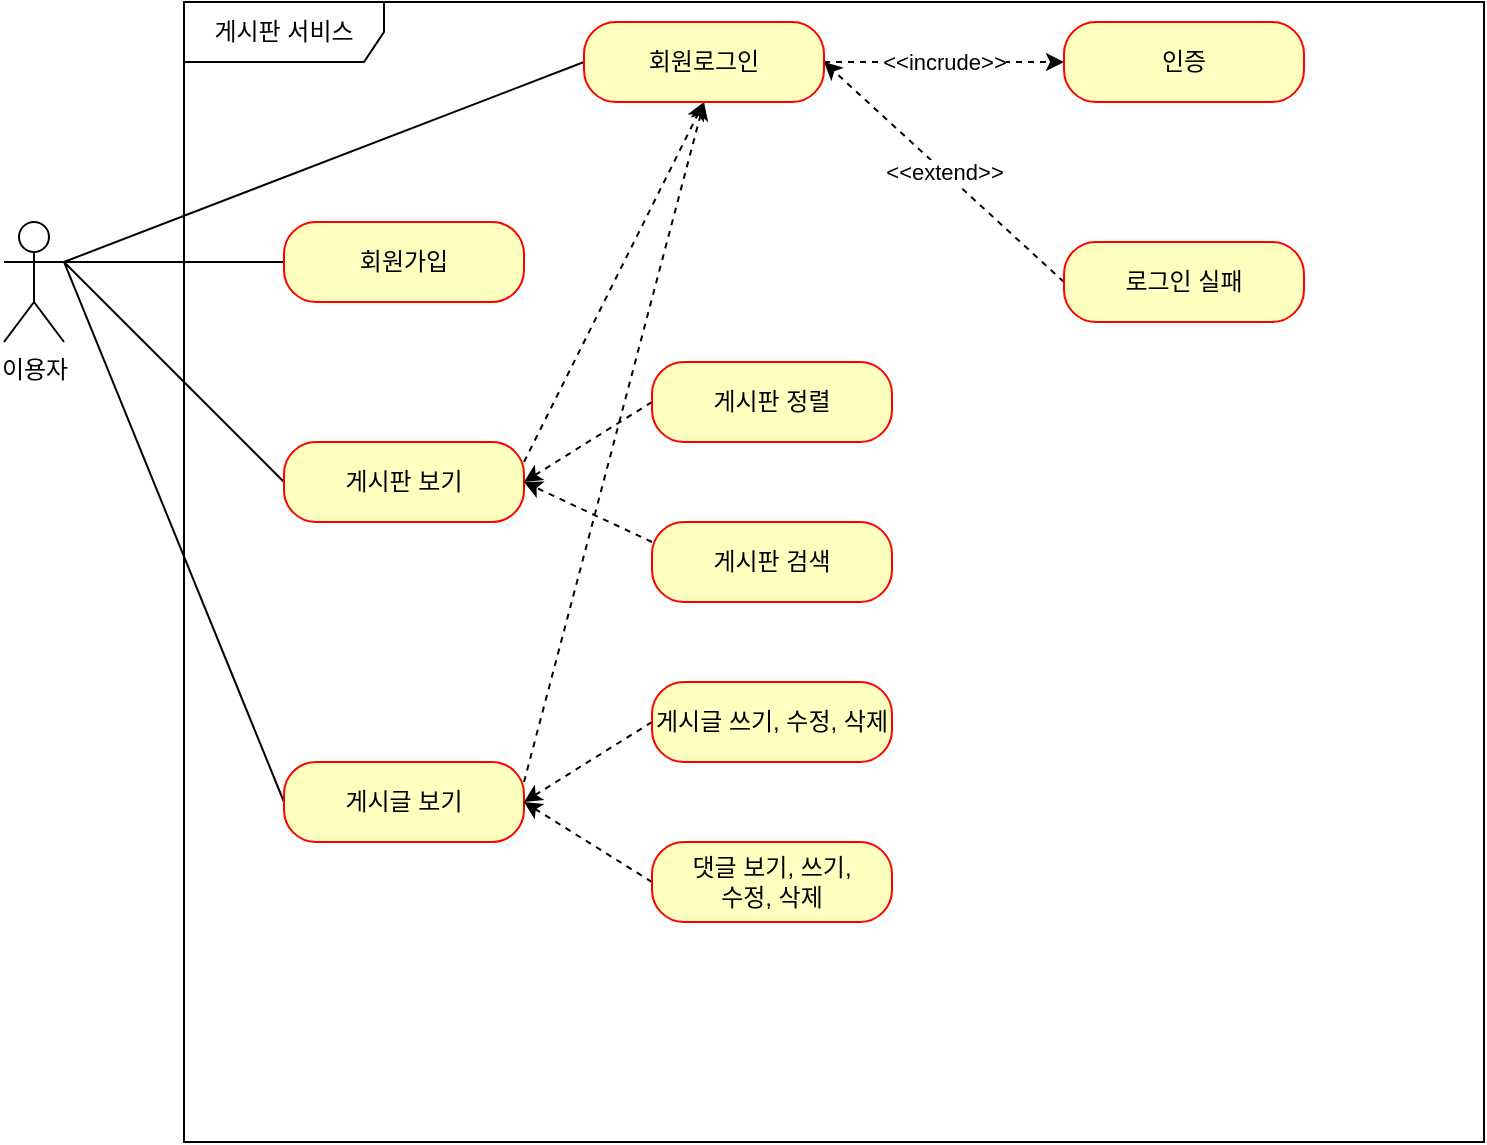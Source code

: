 <mxfile version="21.5.0" type="github">
  <diagram name="페이지-1" id="yi1psPoBtI-C4k0vAu7a">
    <mxGraphModel dx="1434" dy="758" grid="1" gridSize="10" guides="1" tooltips="1" connect="1" arrows="1" fold="1" page="1" pageScale="1" pageWidth="827" pageHeight="1169" math="0" shadow="0">
      <root>
        <mxCell id="0" />
        <mxCell id="1" parent="0" />
        <mxCell id="7tPRHi4h5dOAHcFadUlK-1" value="이용자" style="shape=umlActor;verticalLabelPosition=bottom;verticalAlign=top;html=1;" vertex="1" parent="1">
          <mxGeometry x="30" y="150" width="30" height="60" as="geometry" />
        </mxCell>
        <mxCell id="7tPRHi4h5dOAHcFadUlK-4" value="게시판 서비스" style="shape=umlFrame;whiteSpace=wrap;html=1;pointerEvents=0;width=100;height=30;" vertex="1" parent="1">
          <mxGeometry x="120" y="40" width="650" height="570" as="geometry" />
        </mxCell>
        <mxCell id="7tPRHi4h5dOAHcFadUlK-18" value="" style="rounded=0;orthogonalLoop=1;jettySize=auto;html=1;endArrow=none;endFill=0;entryX=1;entryY=0.333;entryDx=0;entryDy=0;entryPerimeter=0;" edge="1" parent="1" source="7tPRHi4h5dOAHcFadUlK-7" target="7tPRHi4h5dOAHcFadUlK-1">
          <mxGeometry relative="1" as="geometry" />
        </mxCell>
        <mxCell id="7tPRHi4h5dOAHcFadUlK-7" value="회원가입" style="rounded=1;whiteSpace=wrap;html=1;arcSize=40;fontColor=#000000;fillColor=#ffffc0;strokeColor=#ff0000;" vertex="1" parent="1">
          <mxGeometry x="170" y="150" width="120" height="40" as="geometry" />
        </mxCell>
        <mxCell id="7tPRHi4h5dOAHcFadUlK-23" style="rounded=0;orthogonalLoop=1;jettySize=auto;html=1;exitX=0;exitY=0.5;exitDx=0;exitDy=0;endArrow=none;endFill=0;entryX=1;entryY=0.333;entryDx=0;entryDy=0;entryPerimeter=0;" edge="1" parent="1" source="7tPRHi4h5dOAHcFadUlK-9" target="7tPRHi4h5dOAHcFadUlK-1">
          <mxGeometry relative="1" as="geometry" />
        </mxCell>
        <mxCell id="7tPRHi4h5dOAHcFadUlK-27" style="rounded=0;orthogonalLoop=1;jettySize=auto;html=1;exitX=1;exitY=0.25;exitDx=0;exitDy=0;entryX=0.5;entryY=1;entryDx=0;entryDy=0;dashed=1;" edge="1" parent="1" source="7tPRHi4h5dOAHcFadUlK-9" target="7tPRHi4h5dOAHcFadUlK-11">
          <mxGeometry relative="1" as="geometry" />
        </mxCell>
        <mxCell id="7tPRHi4h5dOAHcFadUlK-9" value="게시판 보기" style="rounded=1;whiteSpace=wrap;html=1;arcSize=40;fontColor=#000000;fillColor=#ffffc0;strokeColor=#ff0000;" vertex="1" parent="1">
          <mxGeometry x="170" y="260" width="120" height="40" as="geometry" />
        </mxCell>
        <mxCell id="7tPRHi4h5dOAHcFadUlK-24" style="rounded=0;orthogonalLoop=1;jettySize=auto;html=1;exitX=0;exitY=0.5;exitDx=0;exitDy=0;endArrow=none;endFill=0;entryX=1;entryY=0.333;entryDx=0;entryDy=0;entryPerimeter=0;" edge="1" parent="1" source="7tPRHi4h5dOAHcFadUlK-10" target="7tPRHi4h5dOAHcFadUlK-1">
          <mxGeometry relative="1" as="geometry">
            <mxPoint x="70" y="110" as="targetPoint" />
          </mxGeometry>
        </mxCell>
        <mxCell id="7tPRHi4h5dOAHcFadUlK-29" style="rounded=0;orthogonalLoop=1;jettySize=auto;html=1;exitX=1;exitY=0.25;exitDx=0;exitDy=0;dashed=1;entryX=0.5;entryY=1;entryDx=0;entryDy=0;" edge="1" parent="1" source="7tPRHi4h5dOAHcFadUlK-10" target="7tPRHi4h5dOAHcFadUlK-11">
          <mxGeometry relative="1" as="geometry">
            <mxPoint x="391.613" y="160" as="targetPoint" />
          </mxGeometry>
        </mxCell>
        <mxCell id="7tPRHi4h5dOAHcFadUlK-10" value="게시글 보기" style="rounded=1;whiteSpace=wrap;html=1;arcSize=40;fontColor=#000000;fillColor=#ffffc0;strokeColor=#ff0000;" vertex="1" parent="1">
          <mxGeometry x="170" y="420" width="120" height="40" as="geometry" />
        </mxCell>
        <mxCell id="7tPRHi4h5dOAHcFadUlK-19" style="rounded=0;orthogonalLoop=1;jettySize=auto;html=1;exitX=0;exitY=0.5;exitDx=0;exitDy=0;entryX=1;entryY=0.333;entryDx=0;entryDy=0;entryPerimeter=0;endArrow=none;endFill=0;" edge="1" parent="1" source="7tPRHi4h5dOAHcFadUlK-11" target="7tPRHi4h5dOAHcFadUlK-1">
          <mxGeometry relative="1" as="geometry" />
        </mxCell>
        <mxCell id="7tPRHi4h5dOAHcFadUlK-25" value="&amp;lt;&amp;lt;incrude&amp;gt;&amp;gt;" style="edgeStyle=orthogonalEdgeStyle;rounded=0;orthogonalLoop=1;jettySize=auto;html=1;exitX=1;exitY=0.5;exitDx=0;exitDy=0;entryX=0;entryY=0.5;entryDx=0;entryDy=0;dashed=1;" edge="1" parent="1" source="7tPRHi4h5dOAHcFadUlK-11" target="7tPRHi4h5dOAHcFadUlK-12">
          <mxGeometry relative="1" as="geometry" />
        </mxCell>
        <mxCell id="7tPRHi4h5dOAHcFadUlK-26" value="&amp;lt;&amp;lt;extend&amp;gt;&amp;gt;" style="rounded=0;orthogonalLoop=1;jettySize=auto;html=1;entryX=1;entryY=0.5;entryDx=0;entryDy=0;exitX=0;exitY=0.5;exitDx=0;exitDy=0;dashed=1;" edge="1" parent="1" source="7tPRHi4h5dOAHcFadUlK-13" target="7tPRHi4h5dOAHcFadUlK-11">
          <mxGeometry relative="1" as="geometry">
            <mxPoint x="430" y="120" as="sourcePoint" />
            <mxPoint x="550" y="230" as="targetPoint" />
          </mxGeometry>
        </mxCell>
        <mxCell id="7tPRHi4h5dOAHcFadUlK-11" value="회원로그인" style="rounded=1;whiteSpace=wrap;html=1;arcSize=40;fontColor=#000000;fillColor=#ffffc0;strokeColor=#ff0000;" vertex="1" parent="1">
          <mxGeometry x="320" y="50" width="120" height="40" as="geometry" />
        </mxCell>
        <mxCell id="7tPRHi4h5dOAHcFadUlK-12" value="인증" style="rounded=1;whiteSpace=wrap;html=1;arcSize=40;fontColor=#000000;fillColor=#ffffc0;strokeColor=#ff0000;" vertex="1" parent="1">
          <mxGeometry x="560" y="50" width="120" height="40" as="geometry" />
        </mxCell>
        <mxCell id="7tPRHi4h5dOAHcFadUlK-13" value="로그인 실패" style="rounded=1;whiteSpace=wrap;html=1;arcSize=40;fontColor=#000000;fillColor=#ffffc0;strokeColor=#ff0000;" vertex="1" parent="1">
          <mxGeometry x="560" y="160" width="120" height="40" as="geometry" />
        </mxCell>
        <mxCell id="7tPRHi4h5dOAHcFadUlK-31" style="rounded=0;orthogonalLoop=1;jettySize=auto;html=1;exitX=0;exitY=0.5;exitDx=0;exitDy=0;entryX=1;entryY=0.5;entryDx=0;entryDy=0;dashed=1;" edge="1" parent="1" source="7tPRHi4h5dOAHcFadUlK-14" target="7tPRHi4h5dOAHcFadUlK-9">
          <mxGeometry relative="1" as="geometry" />
        </mxCell>
        <mxCell id="7tPRHi4h5dOAHcFadUlK-14" value="게시판 정렬" style="rounded=1;whiteSpace=wrap;html=1;arcSize=40;fontColor=#000000;fillColor=#ffffc0;strokeColor=#ff0000;" vertex="1" parent="1">
          <mxGeometry x="354" y="220" width="120" height="40" as="geometry" />
        </mxCell>
        <mxCell id="7tPRHi4h5dOAHcFadUlK-34" value="" style="rounded=0;orthogonalLoop=1;jettySize=auto;html=1;dashed=1;exitX=0;exitY=0.25;exitDx=0;exitDy=0;entryX=1;entryY=0.5;entryDx=0;entryDy=0;" edge="1" parent="1" source="7tPRHi4h5dOAHcFadUlK-15" target="7tPRHi4h5dOAHcFadUlK-9">
          <mxGeometry relative="1" as="geometry">
            <mxPoint x="270" y="290" as="targetPoint" />
          </mxGeometry>
        </mxCell>
        <mxCell id="7tPRHi4h5dOAHcFadUlK-15" value="게시판 검색" style="rounded=1;whiteSpace=wrap;html=1;arcSize=40;fontColor=#000000;fillColor=#ffffc0;strokeColor=#ff0000;" vertex="1" parent="1">
          <mxGeometry x="354" y="300" width="120" height="40" as="geometry" />
        </mxCell>
        <mxCell id="7tPRHi4h5dOAHcFadUlK-35" value="" style="rounded=0;orthogonalLoop=1;jettySize=auto;html=1;dashed=1;entryX=1;entryY=0.5;entryDx=0;entryDy=0;exitX=0;exitY=0.5;exitDx=0;exitDy=0;" edge="1" parent="1" source="7tPRHi4h5dOAHcFadUlK-16" target="7tPRHi4h5dOAHcFadUlK-10">
          <mxGeometry relative="1" as="geometry" />
        </mxCell>
        <mxCell id="7tPRHi4h5dOAHcFadUlK-16" value="게시글 쓰기, 수정, 삭제" style="rounded=1;whiteSpace=wrap;html=1;arcSize=40;fontColor=#000000;fillColor=#ffffc0;strokeColor=#ff0000;" vertex="1" parent="1">
          <mxGeometry x="354" y="380" width="120" height="40" as="geometry" />
        </mxCell>
        <mxCell id="7tPRHi4h5dOAHcFadUlK-36" style="rounded=0;orthogonalLoop=1;jettySize=auto;html=1;exitX=0;exitY=0.5;exitDx=0;exitDy=0;entryX=1;entryY=0.5;entryDx=0;entryDy=0;dashed=1;" edge="1" parent="1" source="7tPRHi4h5dOAHcFadUlK-17" target="7tPRHi4h5dOAHcFadUlK-10">
          <mxGeometry relative="1" as="geometry" />
        </mxCell>
        <mxCell id="7tPRHi4h5dOAHcFadUlK-17" value="댓글 보기, 쓰기, &lt;br&gt;수정, 삭제" style="rounded=1;whiteSpace=wrap;html=1;arcSize=40;fontColor=#000000;fillColor=#ffffc0;strokeColor=#ff0000;" vertex="1" parent="1">
          <mxGeometry x="354" y="460" width="120" height="40" as="geometry" />
        </mxCell>
      </root>
    </mxGraphModel>
  </diagram>
</mxfile>
